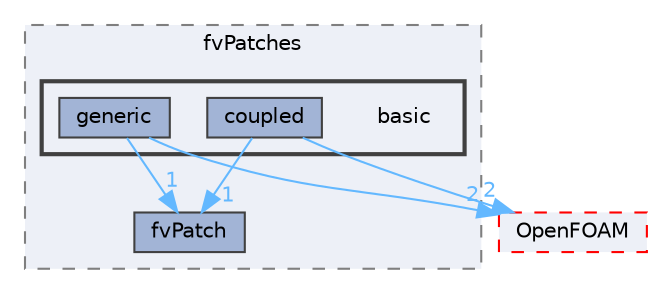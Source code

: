 digraph "src/finiteVolume/fvMesh/fvPatches/basic"
{
 // LATEX_PDF_SIZE
  bgcolor="transparent";
  edge [fontname=Helvetica,fontsize=10,labelfontname=Helvetica,labelfontsize=10];
  node [fontname=Helvetica,fontsize=10,shape=box,height=0.2,width=0.4];
  compound=true
  subgraph clusterdir_b630ab9569e31ffb9b2cc4747c3085db {
    graph [ bgcolor="#edf0f7", pencolor="grey50", label="fvPatches", fontname=Helvetica,fontsize=10 style="filled,dashed", URL="dir_b630ab9569e31ffb9b2cc4747c3085db.html",tooltip=""]
  dir_9aeac362c73ae2f52e334aea3c97600f [label="fvPatch", fillcolor="#a2b4d6", color="grey25", style="filled", URL="dir_9aeac362c73ae2f52e334aea3c97600f.html",tooltip=""];
  subgraph clusterdir_dfff1aaafb0557c9fd59e388c1b38ebc {
    graph [ bgcolor="#edf0f7", pencolor="grey25", label="", fontname=Helvetica,fontsize=10 style="filled,bold", URL="dir_dfff1aaafb0557c9fd59e388c1b38ebc.html",tooltip=""]
    dir_dfff1aaafb0557c9fd59e388c1b38ebc [shape=plaintext, label="basic"];
  dir_3b3ca4fb65325ebaee99f79479e771e2 [label="coupled", fillcolor="#a2b4d6", color="grey25", style="filled", URL="dir_3b3ca4fb65325ebaee99f79479e771e2.html",tooltip=""];
  dir_a55a64a645c9a366433296461bbe0630 [label="generic", fillcolor="#a2b4d6", color="grey25", style="filled", URL="dir_a55a64a645c9a366433296461bbe0630.html",tooltip=""];
  }
  }
  dir_c5473ff19b20e6ec4dfe5c310b3778a8 [label="OpenFOAM", fillcolor="#edf0f7", color="red", style="filled,dashed", URL="dir_c5473ff19b20e6ec4dfe5c310b3778a8.html",tooltip=""];
  dir_3b3ca4fb65325ebaee99f79479e771e2->dir_9aeac362c73ae2f52e334aea3c97600f [headlabel="1", labeldistance=1.5 headhref="dir_000708_001562.html" href="dir_000708_001562.html" color="steelblue1" fontcolor="steelblue1"];
  dir_3b3ca4fb65325ebaee99f79479e771e2->dir_c5473ff19b20e6ec4dfe5c310b3778a8 [headlabel="2", labeldistance=1.5 headhref="dir_000708_002695.html" href="dir_000708_002695.html" color="steelblue1" fontcolor="steelblue1"];
  dir_a55a64a645c9a366433296461bbe0630->dir_9aeac362c73ae2f52e334aea3c97600f [headlabel="1", labeldistance=1.5 headhref="dir_001609_001562.html" href="dir_001609_001562.html" color="steelblue1" fontcolor="steelblue1"];
  dir_a55a64a645c9a366433296461bbe0630->dir_c5473ff19b20e6ec4dfe5c310b3778a8 [headlabel="2", labeldistance=1.5 headhref="dir_001609_002695.html" href="dir_001609_002695.html" color="steelblue1" fontcolor="steelblue1"];
}
